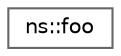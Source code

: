digraph "Graphical Class Hierarchy"
{
 // LATEX_PDF_SIZE
  bgcolor="transparent";
  edge [fontname=Helvetica,fontsize=10,labelfontname=Helvetica,labelfontsize=10];
  node [fontname=Helvetica,fontsize=10,shape=box,height=0.2,width=0.4];
  rankdir="LR";
  Node0 [id="Node000000",label="ns::foo",height=0.2,width=0.4,color="grey40", fillcolor="white", style="filled",URL="$structns_1_1foo.html",tooltip=" "];
}
